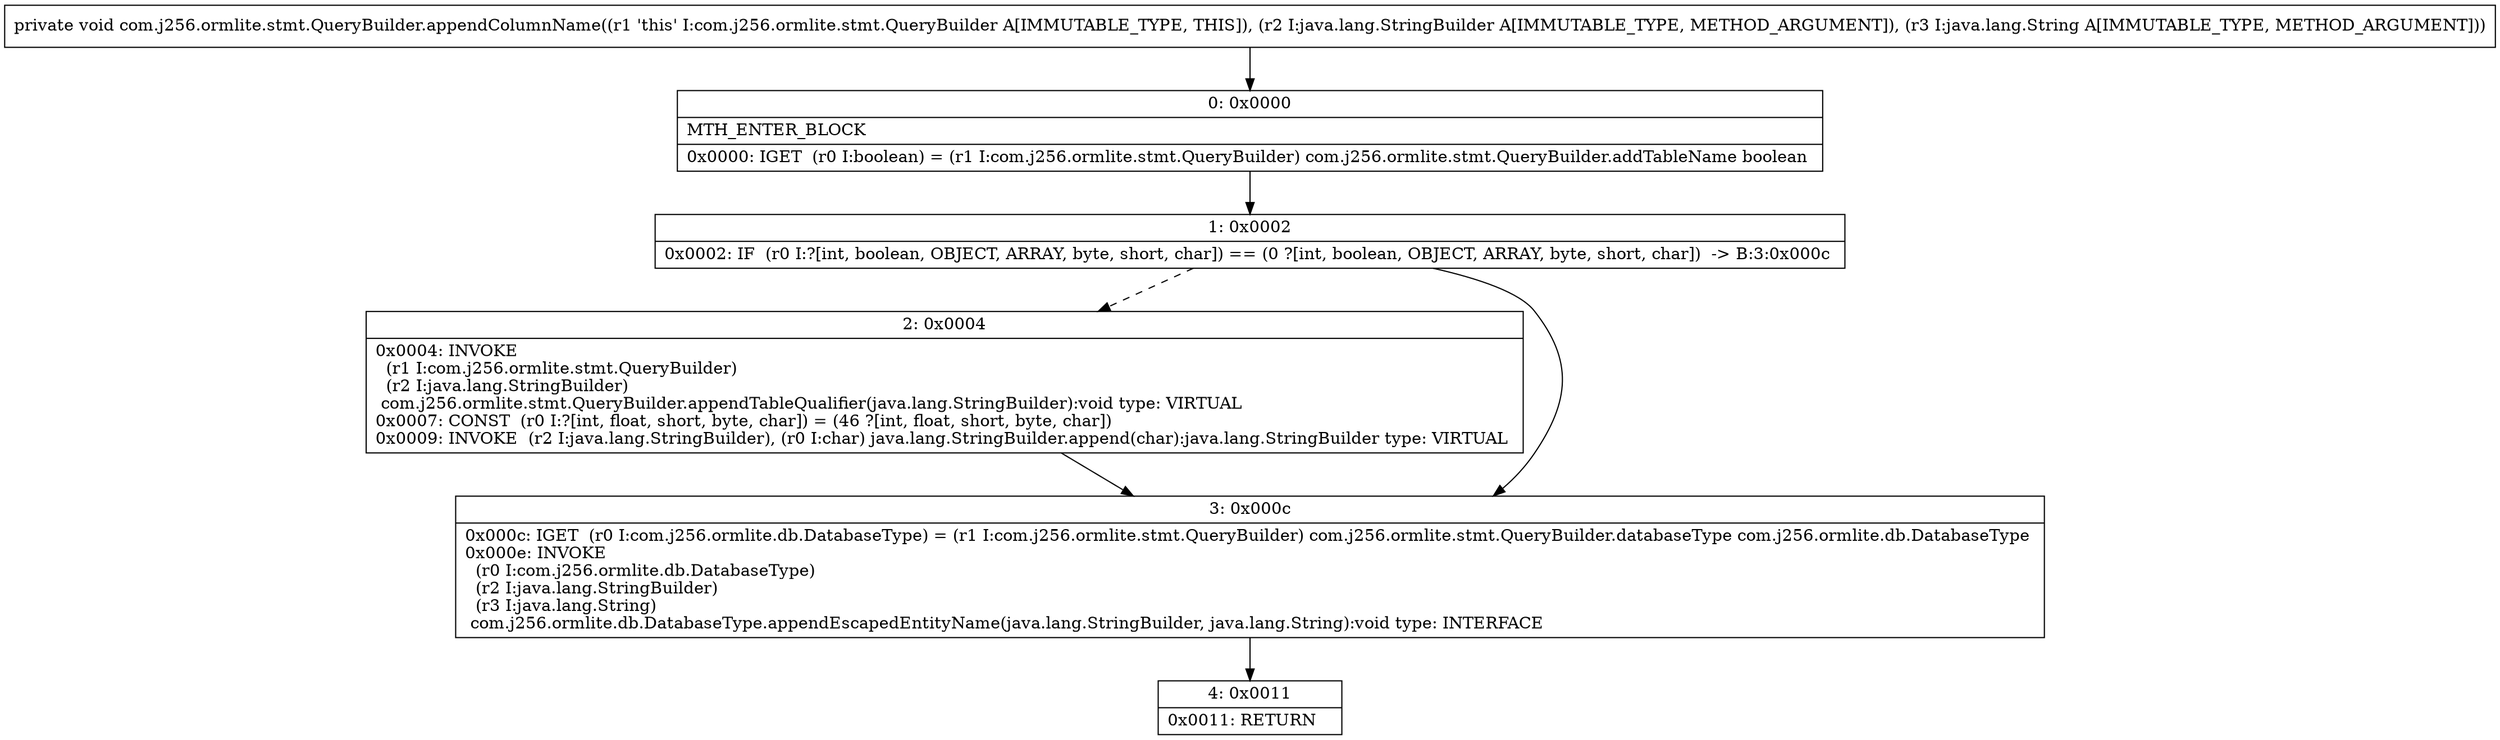 digraph "CFG forcom.j256.ormlite.stmt.QueryBuilder.appendColumnName(Ljava\/lang\/StringBuilder;Ljava\/lang\/String;)V" {
Node_0 [shape=record,label="{0\:\ 0x0000|MTH_ENTER_BLOCK\l|0x0000: IGET  (r0 I:boolean) = (r1 I:com.j256.ormlite.stmt.QueryBuilder) com.j256.ormlite.stmt.QueryBuilder.addTableName boolean \l}"];
Node_1 [shape=record,label="{1\:\ 0x0002|0x0002: IF  (r0 I:?[int, boolean, OBJECT, ARRAY, byte, short, char]) == (0 ?[int, boolean, OBJECT, ARRAY, byte, short, char])  \-\> B:3:0x000c \l}"];
Node_2 [shape=record,label="{2\:\ 0x0004|0x0004: INVOKE  \l  (r1 I:com.j256.ormlite.stmt.QueryBuilder)\l  (r2 I:java.lang.StringBuilder)\l com.j256.ormlite.stmt.QueryBuilder.appendTableQualifier(java.lang.StringBuilder):void type: VIRTUAL \l0x0007: CONST  (r0 I:?[int, float, short, byte, char]) = (46 ?[int, float, short, byte, char]) \l0x0009: INVOKE  (r2 I:java.lang.StringBuilder), (r0 I:char) java.lang.StringBuilder.append(char):java.lang.StringBuilder type: VIRTUAL \l}"];
Node_3 [shape=record,label="{3\:\ 0x000c|0x000c: IGET  (r0 I:com.j256.ormlite.db.DatabaseType) = (r1 I:com.j256.ormlite.stmt.QueryBuilder) com.j256.ormlite.stmt.QueryBuilder.databaseType com.j256.ormlite.db.DatabaseType \l0x000e: INVOKE  \l  (r0 I:com.j256.ormlite.db.DatabaseType)\l  (r2 I:java.lang.StringBuilder)\l  (r3 I:java.lang.String)\l com.j256.ormlite.db.DatabaseType.appendEscapedEntityName(java.lang.StringBuilder, java.lang.String):void type: INTERFACE \l}"];
Node_4 [shape=record,label="{4\:\ 0x0011|0x0011: RETURN   \l}"];
MethodNode[shape=record,label="{private void com.j256.ormlite.stmt.QueryBuilder.appendColumnName((r1 'this' I:com.j256.ormlite.stmt.QueryBuilder A[IMMUTABLE_TYPE, THIS]), (r2 I:java.lang.StringBuilder A[IMMUTABLE_TYPE, METHOD_ARGUMENT]), (r3 I:java.lang.String A[IMMUTABLE_TYPE, METHOD_ARGUMENT])) }"];
MethodNode -> Node_0;
Node_0 -> Node_1;
Node_1 -> Node_2[style=dashed];
Node_1 -> Node_3;
Node_2 -> Node_3;
Node_3 -> Node_4;
}

